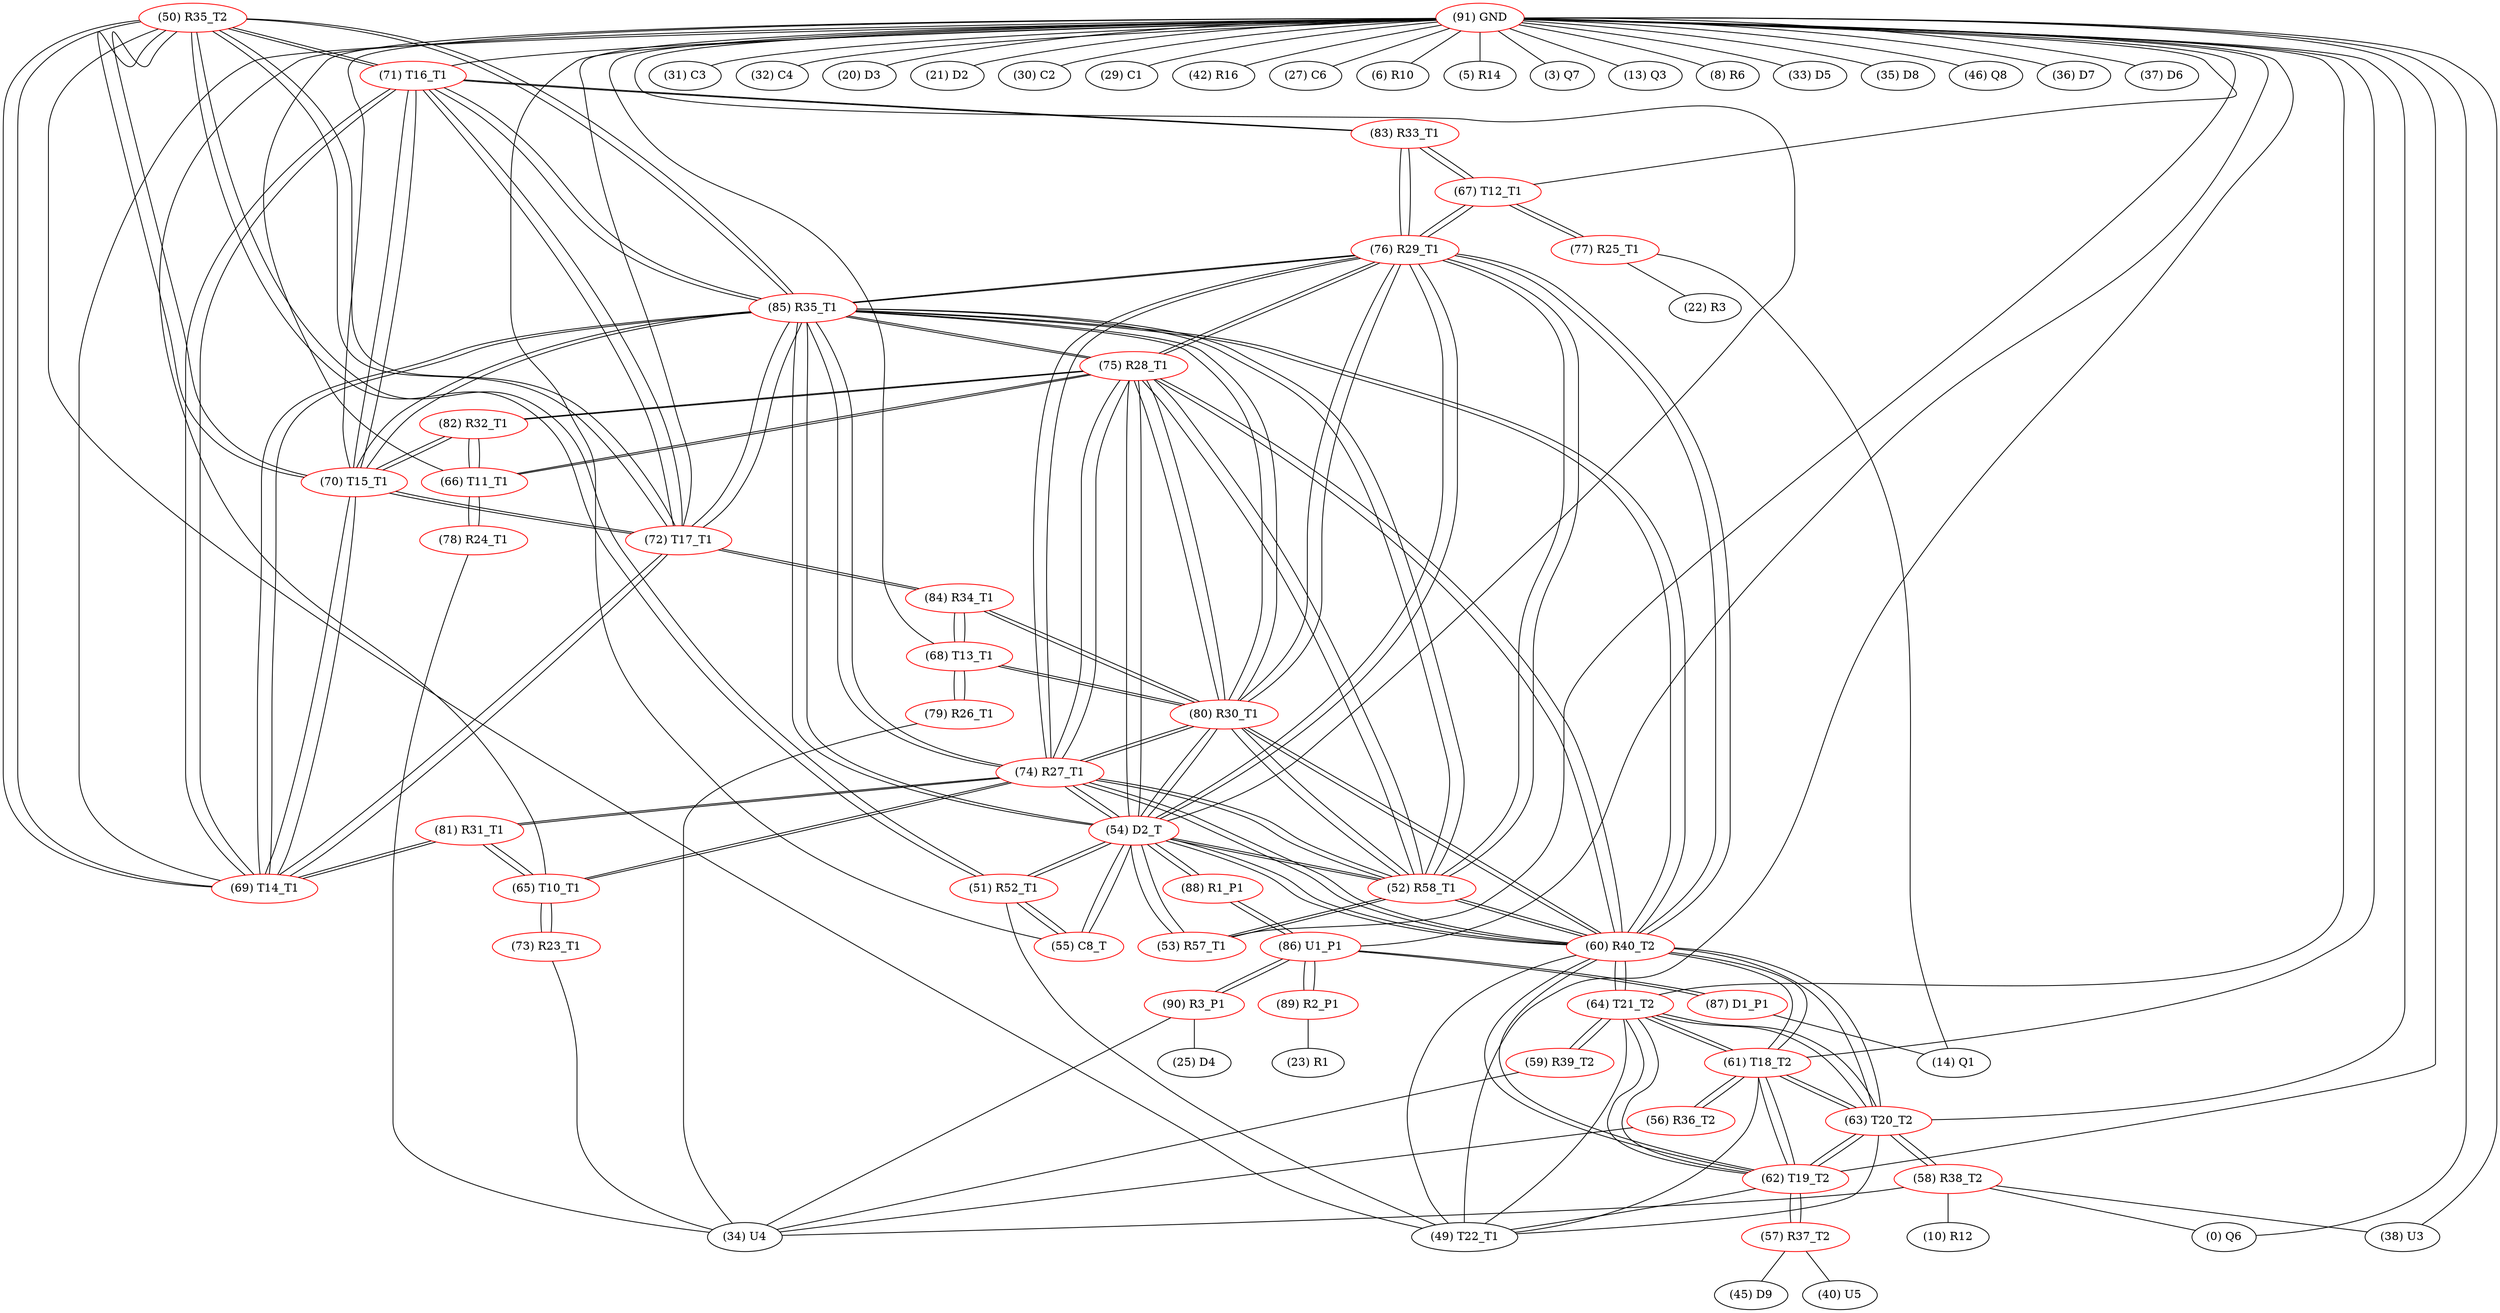 graph {
	50 [label="(50) R35_T2" color=red]
	71 [label="(71) T16_T1"]
	70 [label="(70) T15_T1"]
	85 [label="(85) R35_T1"]
	69 [label="(69) T14_T1"]
	72 [label="(72) T17_T1"]
	51 [label="(51) R52_T1"]
	49 [label="(49) T22_T1"]
	51 [label="(51) R52_T1" color=red]
	54 [label="(54) D2_T"]
	55 [label="(55) C8_T"]
	50 [label="(50) R35_T2"]
	49 [label="(49) T22_T1"]
	52 [label="(52) R58_T1" color=red]
	53 [label="(53) R57_T1"]
	54 [label="(54) D2_T"]
	76 [label="(76) R29_T1"]
	85 [label="(85) R35_T1"]
	60 [label="(60) R40_T2"]
	80 [label="(80) R30_T1"]
	74 [label="(74) R27_T1"]
	75 [label="(75) R28_T1"]
	53 [label="(53) R57_T1" color=red]
	52 [label="(52) R58_T1"]
	54 [label="(54) D2_T"]
	54 [label="(54) D2_T" color=red]
	51 [label="(51) R52_T1"]
	55 [label="(55) C8_T"]
	52 [label="(52) R58_T1"]
	53 [label="(53) R57_T1"]
	76 [label="(76) R29_T1"]
	85 [label="(85) R35_T1"]
	60 [label="(60) R40_T2"]
	80 [label="(80) R30_T1"]
	74 [label="(74) R27_T1"]
	75 [label="(75) R28_T1"]
	88 [label="(88) R1_P1"]
	55 [label="(55) C8_T" color=red]
	54 [label="(54) D2_T"]
	51 [label="(51) R52_T1"]
	56 [label="(56) R36_T2" color=red]
	34 [label="(34) U4"]
	61 [label="(61) T18_T2"]
	57 [label="(57) R37_T2" color=red]
	45 [label="(45) D9"]
	40 [label="(40) U5"]
	62 [label="(62) T19_T2"]
	58 [label="(58) R38_T2" color=red]
	0 [label="(0) Q6"]
	10 [label="(10) R12"]
	34 [label="(34) U4"]
	38 [label="(38) U3"]
	63 [label="(63) T20_T2"]
	59 [label="(59) R39_T2" color=red]
	34 [label="(34) U4"]
	64 [label="(64) T21_T2"]
	60 [label="(60) R40_T2" color=red]
	76 [label="(76) R29_T1"]
	85 [label="(85) R35_T1"]
	80 [label="(80) R30_T1"]
	54 [label="(54) D2_T"]
	52 [label="(52) R58_T1"]
	74 [label="(74) R27_T1"]
	75 [label="(75) R28_T1"]
	49 [label="(49) T22_T1"]
	62 [label="(62) T19_T2"]
	61 [label="(61) T18_T2"]
	64 [label="(64) T21_T2"]
	63 [label="(63) T20_T2"]
	61 [label="(61) T18_T2" color=red]
	49 [label="(49) T22_T1"]
	62 [label="(62) T19_T2"]
	60 [label="(60) R40_T2"]
	64 [label="(64) T21_T2"]
	63 [label="(63) T20_T2"]
	56 [label="(56) R36_T2"]
	62 [label="(62) T19_T2" color=red]
	49 [label="(49) T22_T1"]
	61 [label="(61) T18_T2"]
	60 [label="(60) R40_T2"]
	64 [label="(64) T21_T2"]
	63 [label="(63) T20_T2"]
	57 [label="(57) R37_T2"]
	63 [label="(63) T20_T2" color=red]
	49 [label="(49) T22_T1"]
	62 [label="(62) T19_T2"]
	61 [label="(61) T18_T2"]
	60 [label="(60) R40_T2"]
	64 [label="(64) T21_T2"]
	58 [label="(58) R38_T2"]
	64 [label="(64) T21_T2" color=red]
	49 [label="(49) T22_T1"]
	62 [label="(62) T19_T2"]
	61 [label="(61) T18_T2"]
	60 [label="(60) R40_T2"]
	63 [label="(63) T20_T2"]
	59 [label="(59) R39_T2"]
	65 [label="(65) T10_T1" color=red]
	73 [label="(73) R23_T1"]
	81 [label="(81) R31_T1"]
	74 [label="(74) R27_T1"]
	66 [label="(66) T11_T1" color=red]
	78 [label="(78) R24_T1"]
	82 [label="(82) R32_T1"]
	75 [label="(75) R28_T1"]
	67 [label="(67) T12_T1" color=red]
	83 [label="(83) R33_T1"]
	76 [label="(76) R29_T1"]
	77 [label="(77) R25_T1"]
	68 [label="(68) T13_T1" color=red]
	80 [label="(80) R30_T1"]
	84 [label="(84) R34_T1"]
	79 [label="(79) R26_T1"]
	69 [label="(69) T14_T1" color=red]
	71 [label="(71) T16_T1"]
	70 [label="(70) T15_T1"]
	85 [label="(85) R35_T1"]
	72 [label="(72) T17_T1"]
	50 [label="(50) R35_T2"]
	81 [label="(81) R31_T1"]
	70 [label="(70) T15_T1" color=red]
	71 [label="(71) T16_T1"]
	85 [label="(85) R35_T1"]
	69 [label="(69) T14_T1"]
	72 [label="(72) T17_T1"]
	50 [label="(50) R35_T2"]
	82 [label="(82) R32_T1"]
	71 [label="(71) T16_T1" color=red]
	70 [label="(70) T15_T1"]
	85 [label="(85) R35_T1"]
	69 [label="(69) T14_T1"]
	72 [label="(72) T17_T1"]
	50 [label="(50) R35_T2"]
	83 [label="(83) R33_T1"]
	72 [label="(72) T17_T1" color=red]
	71 [label="(71) T16_T1"]
	70 [label="(70) T15_T1"]
	85 [label="(85) R35_T1"]
	69 [label="(69) T14_T1"]
	50 [label="(50) R35_T2"]
	84 [label="(84) R34_T1"]
	73 [label="(73) R23_T1" color=red]
	34 [label="(34) U4"]
	65 [label="(65) T10_T1"]
	74 [label="(74) R27_T1" color=red]
	76 [label="(76) R29_T1"]
	85 [label="(85) R35_T1"]
	60 [label="(60) R40_T2"]
	80 [label="(80) R30_T1"]
	54 [label="(54) D2_T"]
	52 [label="(52) R58_T1"]
	75 [label="(75) R28_T1"]
	65 [label="(65) T10_T1"]
	81 [label="(81) R31_T1"]
	75 [label="(75) R28_T1" color=red]
	76 [label="(76) R29_T1"]
	85 [label="(85) R35_T1"]
	60 [label="(60) R40_T2"]
	80 [label="(80) R30_T1"]
	54 [label="(54) D2_T"]
	52 [label="(52) R58_T1"]
	74 [label="(74) R27_T1"]
	82 [label="(82) R32_T1"]
	66 [label="(66) T11_T1"]
	76 [label="(76) R29_T1" color=red]
	85 [label="(85) R35_T1"]
	60 [label="(60) R40_T2"]
	80 [label="(80) R30_T1"]
	54 [label="(54) D2_T"]
	52 [label="(52) R58_T1"]
	74 [label="(74) R27_T1"]
	75 [label="(75) R28_T1"]
	83 [label="(83) R33_T1"]
	67 [label="(67) T12_T1"]
	77 [label="(77) R25_T1" color=red]
	22 [label="(22) R3"]
	14 [label="(14) Q1"]
	67 [label="(67) T12_T1"]
	78 [label="(78) R24_T1" color=red]
	34 [label="(34) U4"]
	66 [label="(66) T11_T1"]
	79 [label="(79) R26_T1" color=red]
	34 [label="(34) U4"]
	68 [label="(68) T13_T1"]
	80 [label="(80) R30_T1" color=red]
	76 [label="(76) R29_T1"]
	85 [label="(85) R35_T1"]
	60 [label="(60) R40_T2"]
	54 [label="(54) D2_T"]
	52 [label="(52) R58_T1"]
	74 [label="(74) R27_T1"]
	75 [label="(75) R28_T1"]
	84 [label="(84) R34_T1"]
	68 [label="(68) T13_T1"]
	81 [label="(81) R31_T1" color=red]
	65 [label="(65) T10_T1"]
	74 [label="(74) R27_T1"]
	69 [label="(69) T14_T1"]
	82 [label="(82) R32_T1" color=red]
	70 [label="(70) T15_T1"]
	75 [label="(75) R28_T1"]
	66 [label="(66) T11_T1"]
	83 [label="(83) R33_T1" color=red]
	71 [label="(71) T16_T1"]
	76 [label="(76) R29_T1"]
	67 [label="(67) T12_T1"]
	84 [label="(84) R34_T1" color=red]
	72 [label="(72) T17_T1"]
	80 [label="(80) R30_T1"]
	68 [label="(68) T13_T1"]
	85 [label="(85) R35_T1" color=red]
	76 [label="(76) R29_T1"]
	60 [label="(60) R40_T2"]
	80 [label="(80) R30_T1"]
	54 [label="(54) D2_T"]
	52 [label="(52) R58_T1"]
	74 [label="(74) R27_T1"]
	75 [label="(75) R28_T1"]
	71 [label="(71) T16_T1"]
	70 [label="(70) T15_T1"]
	69 [label="(69) T14_T1"]
	72 [label="(72) T17_T1"]
	50 [label="(50) R35_T2"]
	86 [label="(86) U1_P1" color=red]
	87 [label="(87) D1_P1"]
	89 [label="(89) R2_P1"]
	90 [label="(90) R3_P1"]
	88 [label="(88) R1_P1"]
	87 [label="(87) D1_P1" color=red]
	14 [label="(14) Q1"]
	86 [label="(86) U1_P1"]
	88 [label="(88) R1_P1" color=red]
	54 [label="(54) D2_T"]
	86 [label="(86) U1_P1"]
	89 [label="(89) R2_P1" color=red]
	23 [label="(23) R1"]
	86 [label="(86) U1_P1"]
	90 [label="(90) R3_P1" color=red]
	34 [label="(34) U4"]
	25 [label="(25) D4"]
	86 [label="(86) U1_P1"]
	91 [label="(91) GND" color=red]
	31 [label="(31) C3"]
	32 [label="(32) C4"]
	20 [label="(20) D3"]
	0 [label="(0) Q6"]
	21 [label="(21) D2"]
	30 [label="(30) C2"]
	38 [label="(38) U3"]
	29 [label="(29) C1"]
	42 [label="(42) R16"]
	27 [label="(27) C6"]
	6 [label="(6) R10"]
	5 [label="(5) R14"]
	3 [label="(3) Q7"]
	13 [label="(13) Q3"]
	8 [label="(8) R6"]
	33 [label="(33) D5"]
	35 [label="(35) D8"]
	46 [label="(46) Q8"]
	36 [label="(36) D7"]
	37 [label="(37) D6"]
	63 [label="(63) T20_T2"]
	61 [label="(61) T18_T2"]
	62 [label="(62) T19_T2"]
	64 [label="(64) T21_T2"]
	53 [label="(53) R57_T1"]
	49 [label="(49) T22_T1"]
	54 [label="(54) D2_T"]
	66 [label="(66) T11_T1"]
	71 [label="(71) T16_T1"]
	72 [label="(72) T17_T1"]
	65 [label="(65) T10_T1"]
	67 [label="(67) T12_T1"]
	68 [label="(68) T13_T1"]
	69 [label="(69) T14_T1"]
	70 [label="(70) T15_T1"]
	55 [label="(55) C8_T"]
	86 [label="(86) U1_P1"]
	50 -- 71
	50 -- 70
	50 -- 85
	50 -- 69
	50 -- 72
	50 -- 51
	50 -- 49
	51 -- 54
	51 -- 55
	51 -- 50
	51 -- 49
	52 -- 53
	52 -- 54
	52 -- 76
	52 -- 85
	52 -- 60
	52 -- 80
	52 -- 74
	52 -- 75
	53 -- 52
	53 -- 54
	54 -- 51
	54 -- 55
	54 -- 52
	54 -- 53
	54 -- 76
	54 -- 85
	54 -- 60
	54 -- 80
	54 -- 74
	54 -- 75
	54 -- 88
	55 -- 54
	55 -- 51
	56 -- 34
	56 -- 61
	57 -- 45
	57 -- 40
	57 -- 62
	58 -- 0
	58 -- 10
	58 -- 34
	58 -- 38
	58 -- 63
	59 -- 34
	59 -- 64
	60 -- 76
	60 -- 85
	60 -- 80
	60 -- 54
	60 -- 52
	60 -- 74
	60 -- 75
	60 -- 49
	60 -- 62
	60 -- 61
	60 -- 64
	60 -- 63
	61 -- 49
	61 -- 62
	61 -- 60
	61 -- 64
	61 -- 63
	61 -- 56
	62 -- 49
	62 -- 61
	62 -- 60
	62 -- 64
	62 -- 63
	62 -- 57
	63 -- 49
	63 -- 62
	63 -- 61
	63 -- 60
	63 -- 64
	63 -- 58
	64 -- 49
	64 -- 62
	64 -- 61
	64 -- 60
	64 -- 63
	64 -- 59
	65 -- 73
	65 -- 81
	65 -- 74
	66 -- 78
	66 -- 82
	66 -- 75
	67 -- 83
	67 -- 76
	67 -- 77
	68 -- 80
	68 -- 84
	68 -- 79
	69 -- 71
	69 -- 70
	69 -- 85
	69 -- 72
	69 -- 50
	69 -- 81
	70 -- 71
	70 -- 85
	70 -- 69
	70 -- 72
	70 -- 50
	70 -- 82
	71 -- 70
	71 -- 85
	71 -- 69
	71 -- 72
	71 -- 50
	71 -- 83
	72 -- 71
	72 -- 70
	72 -- 85
	72 -- 69
	72 -- 50
	72 -- 84
	73 -- 34
	73 -- 65
	74 -- 76
	74 -- 85
	74 -- 60
	74 -- 80
	74 -- 54
	74 -- 52
	74 -- 75
	74 -- 65
	74 -- 81
	75 -- 76
	75 -- 85
	75 -- 60
	75 -- 80
	75 -- 54
	75 -- 52
	75 -- 74
	75 -- 82
	75 -- 66
	76 -- 85
	76 -- 60
	76 -- 80
	76 -- 54
	76 -- 52
	76 -- 74
	76 -- 75
	76 -- 83
	76 -- 67
	77 -- 22
	77 -- 14
	77 -- 67
	78 -- 34
	78 -- 66
	79 -- 34
	79 -- 68
	80 -- 76
	80 -- 85
	80 -- 60
	80 -- 54
	80 -- 52
	80 -- 74
	80 -- 75
	80 -- 84
	80 -- 68
	81 -- 65
	81 -- 74
	81 -- 69
	82 -- 70
	82 -- 75
	82 -- 66
	83 -- 71
	83 -- 76
	83 -- 67
	84 -- 72
	84 -- 80
	84 -- 68
	85 -- 76
	85 -- 60
	85 -- 80
	85 -- 54
	85 -- 52
	85 -- 74
	85 -- 75
	85 -- 71
	85 -- 70
	85 -- 69
	85 -- 72
	85 -- 50
	86 -- 87
	86 -- 89
	86 -- 90
	86 -- 88
	87 -- 14
	87 -- 86
	88 -- 54
	88 -- 86
	89 -- 23
	89 -- 86
	90 -- 34
	90 -- 25
	90 -- 86
	91 -- 31
	91 -- 32
	91 -- 20
	91 -- 0
	91 -- 21
	91 -- 30
	91 -- 38
	91 -- 29
	91 -- 42
	91 -- 27
	91 -- 6
	91 -- 5
	91 -- 3
	91 -- 13
	91 -- 8
	91 -- 33
	91 -- 35
	91 -- 46
	91 -- 36
	91 -- 37
	91 -- 63
	91 -- 61
	91 -- 62
	91 -- 64
	91 -- 53
	91 -- 49
	91 -- 54
	91 -- 66
	91 -- 71
	91 -- 72
	91 -- 65
	91 -- 67
	91 -- 68
	91 -- 69
	91 -- 70
	91 -- 55
	91 -- 86
}